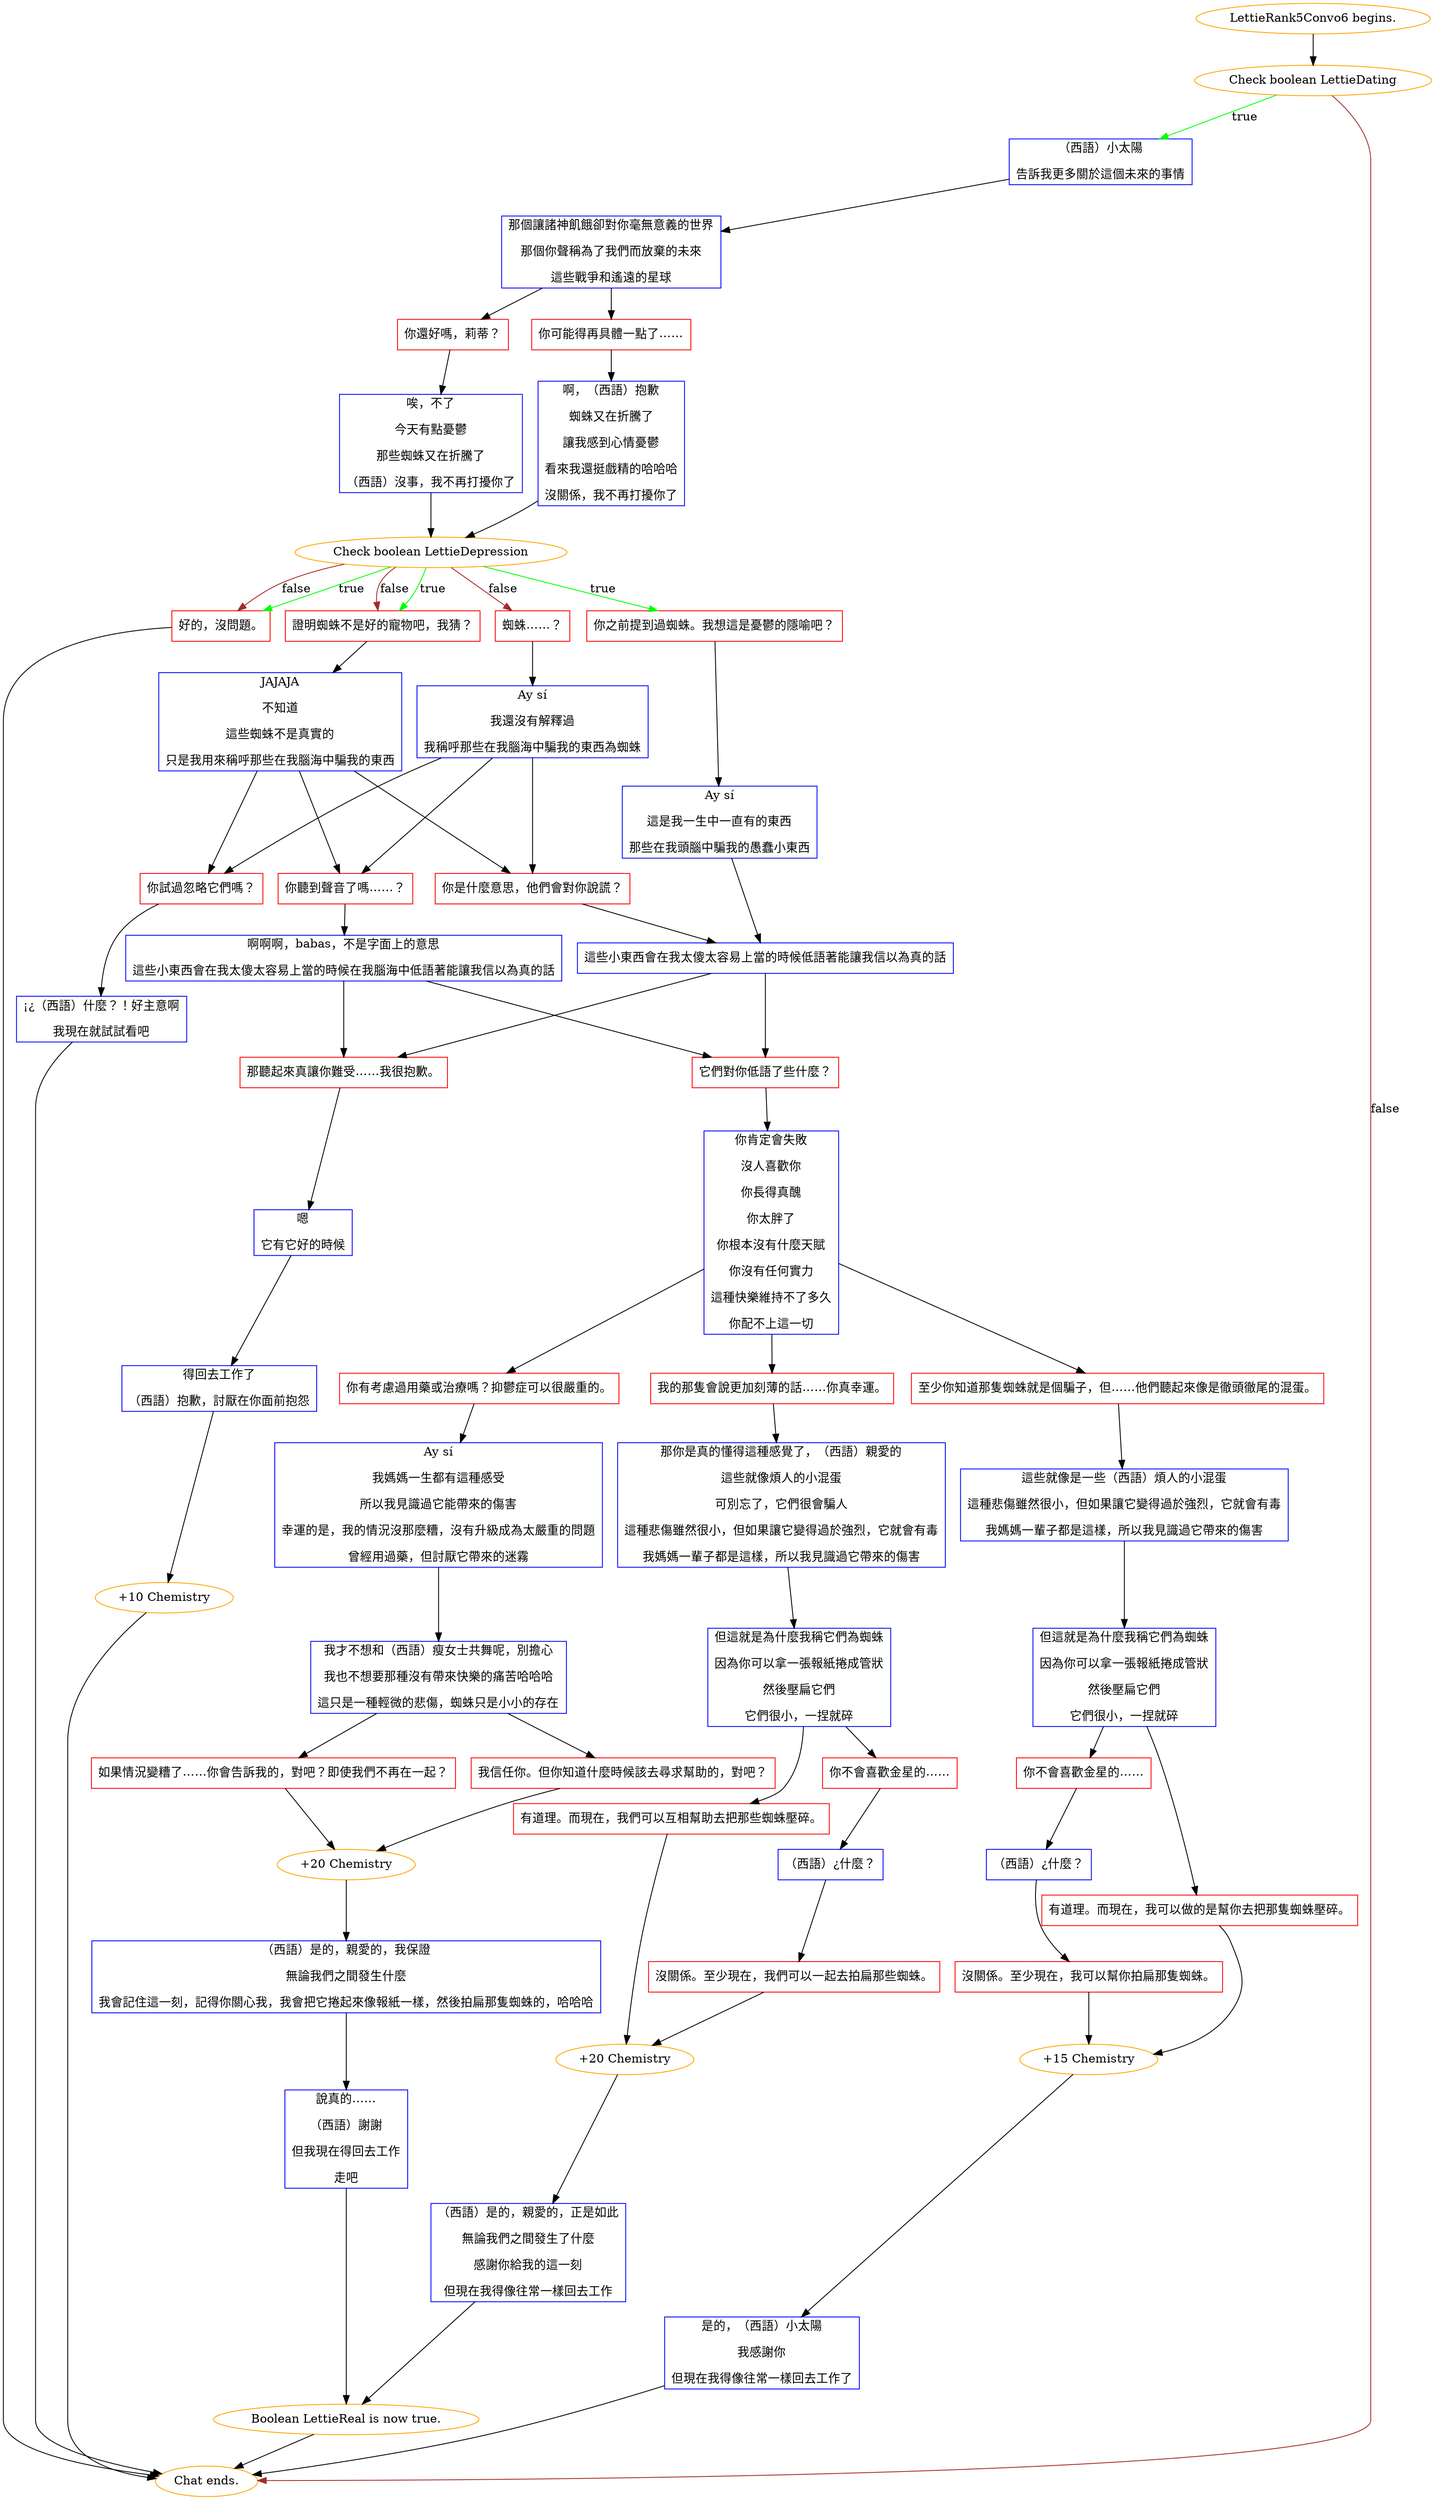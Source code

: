 digraph {
	"LettieRank5Convo6 begins." [color=orange];
		"LettieRank5Convo6 begins." -> j118801793;
	j118801793 [label="Check boolean LettieDating",color=orange];
		j118801793 -> j1777618860 [label=true,color=green];
		j118801793 -> "Chat ends." [label=false,color=brown];
	j1777618860 [label="（西語）小太陽
告訴我更多關於這個未來的事情",shape=box,color=blue];
		j1777618860 -> j1080813307;
	"Chat ends." [color=orange];
	j1080813307 [label="那個讓諸神飢餓卻對你毫無意義的世界
那個你聲稱為了我們而放棄的未來
這些戰爭和遙遠的星球",shape=box,color=blue];
		j1080813307 -> j1215326343;
		j1080813307 -> j2619576577;
	j1215326343 [label="你還好嗎，莉蒂？",shape=box,color=red];
		j1215326343 -> j2806952645;
	j2619576577 [label="你可能得再具體一點了……",shape=box,color=red];
		j2619576577 -> j3894434698;
	j2806952645 [label="唉，不了
今天有點憂鬱
那些蜘蛛又在折騰了
（西語）沒事，我不再打擾你了",shape=box,color=blue];
		j2806952645 -> j3135815054;
	j3894434698 [label="啊，（西語）抱歉
蜘蛛又在折騰了
讓我感到心情憂鬱
看來我還挺戲精的哈哈哈
沒關係，我不再打擾你了",shape=box,color=blue];
		j3894434698 -> j3135815054;
	j3135815054 [label="Check boolean LettieDepression",color=orange];
		j3135815054 -> j2189851136 [label=true,color=green];
		j3135815054 -> j1282059247 [label=true,color=green];
		j3135815054 -> j567455087 [label=true,color=green];
		j3135815054 -> j3787147195 [label=false,color=brown];
		j3135815054 -> j1282059247 [label=false,color=brown];
		j3135815054 -> j567455087 [label=false,color=brown];
	j2189851136 [label="你之前提到過蜘蛛。我想這是憂鬱的隱喻吧？",shape=box,color=red];
		j2189851136 -> j2762346344;
	j1282059247 [label="證明蜘蛛不是好的寵物吧，我猜？",shape=box,color=red];
		j1282059247 -> j1500114537;
	j567455087 [label="好的，沒問題。",shape=box,color=red];
		j567455087 -> "Chat ends.";
	j3787147195 [label="蜘蛛……？",shape=box,color=red];
		j3787147195 -> j1072663917;
	j2762346344 [label="Ay sí
這是我一生中一直有的東西
那些在我頭腦中騙我的愚蠢小東西",shape=box,color=blue];
		j2762346344 -> j3234314555;
	j1500114537 [label="JAJAJA
不知道
這些蜘蛛不是真實的
只是我用來稱呼那些在我腦海中騙我的東西",shape=box,color=blue];
		j1500114537 -> j1676336880;
		j1500114537 -> j2783051160;
		j1500114537 -> j2020901650;
	j1072663917 [label="Ay sí
我還沒有解釋過
我稱呼那些在我腦海中騙我的東西為蜘蛛",shape=box,color=blue];
		j1072663917 -> j1676336880;
		j1072663917 -> j2783051160;
		j1072663917 -> j2020901650;
	j3234314555 [label="這些小東西會在我太傻太容易上當的時候低語著能讓我信以為真的話",shape=box,color=blue];
		j3234314555 -> j3142738126;
		j3234314555 -> j2615328510;
	j1676336880 [label="你是什麼意思，他們會對你說謊？",shape=box,color=red];
		j1676336880 -> j3234314555;
	j2783051160 [label="你聽到聲音了嗎……？",shape=box,color=red];
		j2783051160 -> j1399853560;
	j2020901650 [label="你試過忽略它們嗎？",shape=box,color=red];
		j2020901650 -> j3036495323;
	j3142738126 [label="它們對你低語了些什麼？",shape=box,color=red];
		j3142738126 -> j3347779131;
	j2615328510 [label="那聽起來真讓你難受……我很抱歉。",shape=box,color=red];
		j2615328510 -> j3926360212;
	j1399853560 [label="啊啊啊，babas，不是字面上的意思
這些小東西會在我太傻太容易上當的時候在我腦海中低語著能讓我信以為真的話",shape=box,color=blue];
		j1399853560 -> j3142738126;
		j1399853560 -> j2615328510;
	j3036495323 [label="¡¿（西語）什麼？！好主意啊
我現在就試試看吧",shape=box,color=blue];
		j3036495323 -> "Chat ends.";
	j3347779131 [label="你肯定會失敗
沒人喜歡你
你長得真醜
你太胖了
你根本沒有什麼天賦
你沒有任何實力
這種快樂維持不了多久
你配不上這一切",shape=box,color=blue];
		j3347779131 -> j3258000105;
		j3347779131 -> j4011907527;
		j3347779131 -> j30336246;
	j3926360212 [label="嗯
它有它好的時候",shape=box,color=blue];
		j3926360212 -> j2064205963;
	j3258000105 [label="至少你知道那隻蜘蛛就是個騙子，但……他們聽起來像是徹頭徹尾的混蛋。",shape=box,color=red];
		j3258000105 -> j1732693220;
	j4011907527 [label="我的那隻會說更加刻薄的話……你真幸運。",shape=box,color=red];
		j4011907527 -> j2828582624;
	j30336246 [label="你有考慮過用藥或治療嗎？抑鬱症可以很嚴重的。",shape=box,color=red];
		j30336246 -> j596908095;
	j2064205963 [label="得回去工作了
（西語）抱歉，討厭在你面前抱怨",shape=box,color=blue];
		j2064205963 -> j1470630329;
	j1732693220 [label="這些就像是一些（西語）煩人的小混蛋
這種悲傷雖然很小，但如果讓它變得過於強烈，它就會有毒
我媽媽一輩子都是這樣，所以我見識過它帶來的傷害",shape=box,color=blue];
		j1732693220 -> j1969832805;
	j2828582624 [label="那你是真的懂得這種感覺了，（西語）親愛的
這些就像煩人的小混蛋
可別忘了，它們很會騙人
這種悲傷雖然很小，但如果讓它變得過於強烈，它就會有毒
我媽媽一輩子都是這樣，所以我見識過它帶來的傷害",shape=box,color=blue];
		j2828582624 -> j2207326928;
	j596908095 [label="Ay sí
我媽媽一生都有這種感受
所以我見識過它能帶來的傷害
幸運的是，我的情況沒那麼糟，沒有升級成為太嚴重的問題
曾經用過藥，但討厭它帶來的迷霧",shape=box,color=blue];
		j596908095 -> j789746270;
	j1470630329 [label="+10 Chemistry",color=orange];
		j1470630329 -> "Chat ends.";
	j1969832805 [label="但這就是為什麼我稱它們為蜘蛛
因為你可以拿一張報紙捲成管狀
然後壓扁它們
它們很小，一捏就碎",shape=box,color=blue];
		j1969832805 -> j3525015734;
		j1969832805 -> j1334641246;
	j2207326928 [label="但這就是為什麼我稱它們為蜘蛛
因為你可以拿一張報紙捲成管狀
然後壓扁它們
它們很小，一捏就碎",shape=box,color=blue];
		j2207326928 -> j718583282;
		j2207326928 -> j3840558190;
	j789746270 [label="我才不想和（西語）瘦女士共舞呢，別擔心
我也不想要那種沒有帶來快樂的痛苦哈哈哈
這只是一種輕微的悲傷，蜘蛛只是小小的存在",shape=box,color=blue];
		j789746270 -> j2423765525;
		j789746270 -> j184801862;
	j3525015734 [label="你不會喜歡金星的……",shape=box,color=red];
		j3525015734 -> j2541149036;
	j1334641246 [label="有道理。而現在，我可以做的是幫你去把那隻蜘蛛壓碎。",shape=box,color=red];
		j1334641246 -> j1927343927;
	j718583282 [label="你不會喜歡金星的……",shape=box,color=red];
		j718583282 -> j3022594705;
	j3840558190 [label="有道理。而現在，我們可以互相幫助去把那些蜘蛛壓碎。",shape=box,color=red];
		j3840558190 -> j2229149836;
	j2423765525 [label="我信任你。但你知道什麼時候該去尋求幫助的，對吧？",shape=box,color=red];
		j2423765525 -> j3002670019;
	j184801862 [label="如果情況變糟了……你會告訴我的，對吧？即使我們不再在一起？",shape=box,color=red];
		j184801862 -> j3002670019;
	j2541149036 [label="（西語）¿什麼？",shape=box,color=blue];
		j2541149036 -> j1039761351;
	j1927343927 [label="+15 Chemistry",color=orange];
		j1927343927 -> j2768590616;
	j3022594705 [label="（西語）¿什麼？",shape=box,color=blue];
		j3022594705 -> j2949864589;
	j2229149836 [label="+20 Chemistry",color=orange];
		j2229149836 -> j1526400851;
	j3002670019 [label="+20 Chemistry",color=orange];
		j3002670019 -> j2387370453;
	j1039761351 [label="沒關係。至少現在，我可以幫你拍扁那隻蜘蛛。",shape=box,color=red];
		j1039761351 -> j1927343927;
	j2768590616 [label="是的，（西語）小太陽
我感謝你
但現在我得像往常一樣回去工作了",shape=box,color=blue];
		j2768590616 -> "Chat ends.";
	j2949864589 [label="沒關係。至少現在，我們可以一起去拍扁那些蜘蛛。",shape=box,color=red];
		j2949864589 -> j2229149836;
	j1526400851 [label="（西語）是的，親愛的，正是如此
無論我們之間發生了什麼
感謝你給我的這一刻
但現在我得像往常一樣回去工作",shape=box,color=blue];
		j1526400851 -> j124228052;
	j2387370453 [label="（西語）是的，親愛的，我保證
無論我們之間發生什麼
我會記住這一刻，記得你關心我，我會把它捲起來像報紙一樣，然後拍扁那隻蜘蛛的，哈哈哈",shape=box,color=blue];
		j2387370453 -> j2959401899;
	j124228052 [label="Boolean LettieReal is now true.",color=orange];
		j124228052 -> "Chat ends.";
	j2959401899 [label="說真的……
（西語）謝謝
但我現在得回去工作
走吧",shape=box,color=blue];
		j2959401899 -> j124228052;
}